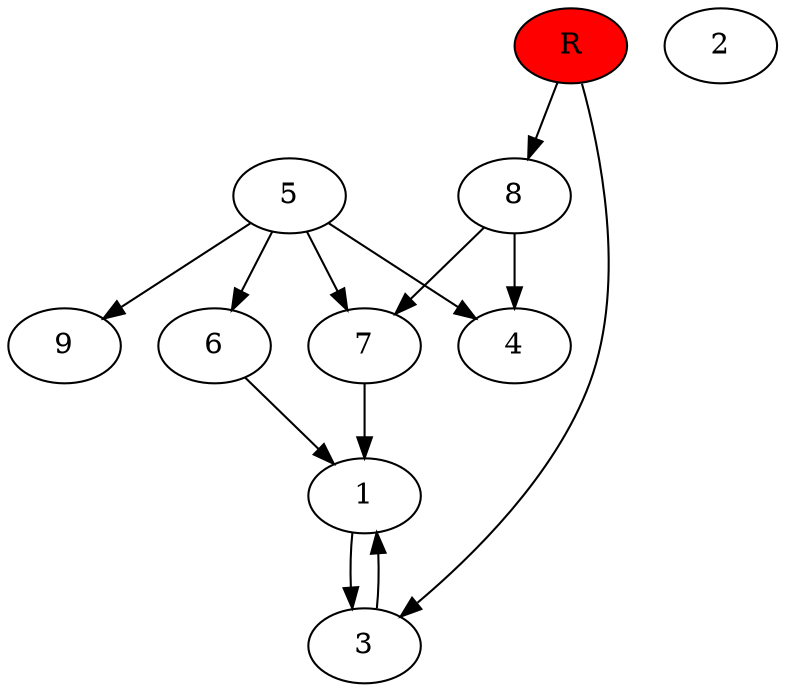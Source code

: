 digraph prb15914 {
	1
	2
	3
	4
	5
	6
	7
	8
	R [fillcolor="#ff0000" style=filled]
	1 -> 3
	3 -> 1
	5 -> 4
	5 -> 6
	5 -> 7
	5 -> 9
	6 -> 1
	7 -> 1
	8 -> 4
	8 -> 7
	R -> 3
	R -> 8
}
